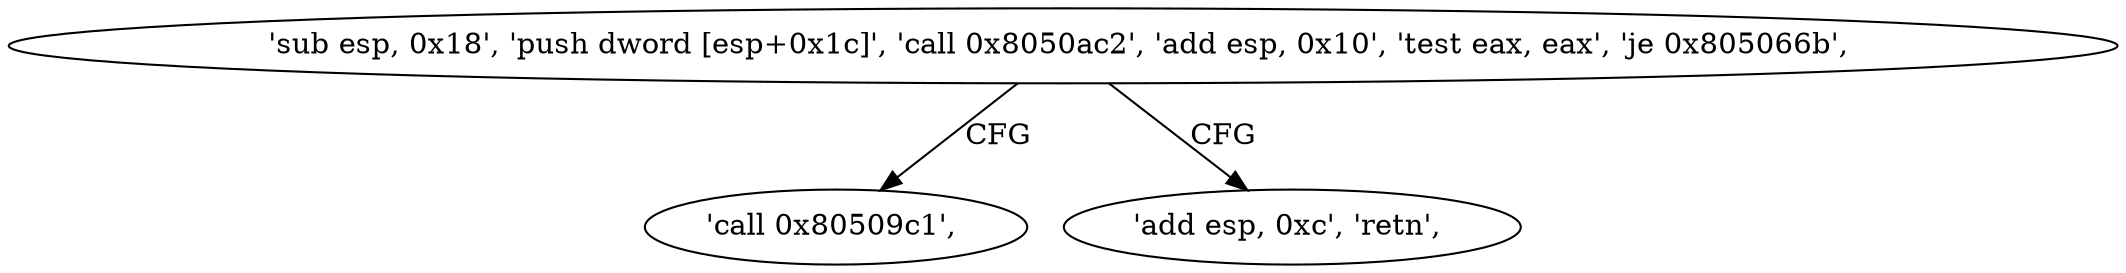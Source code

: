 digraph "func" {
"134547028" [label = "'sub esp, 0x18', 'push dword [esp+0x1c]', 'call 0x8050ac2', 'add esp, 0x10', 'test eax, eax', 'je 0x805066b', " ]
"134547051" [label = "'call 0x80509c1', " ]
"134547047" [label = "'add esp, 0xc', 'retn', " ]
"134547028" -> "134547051" [ label = "CFG" ]
"134547028" -> "134547047" [ label = "CFG" ]
}
